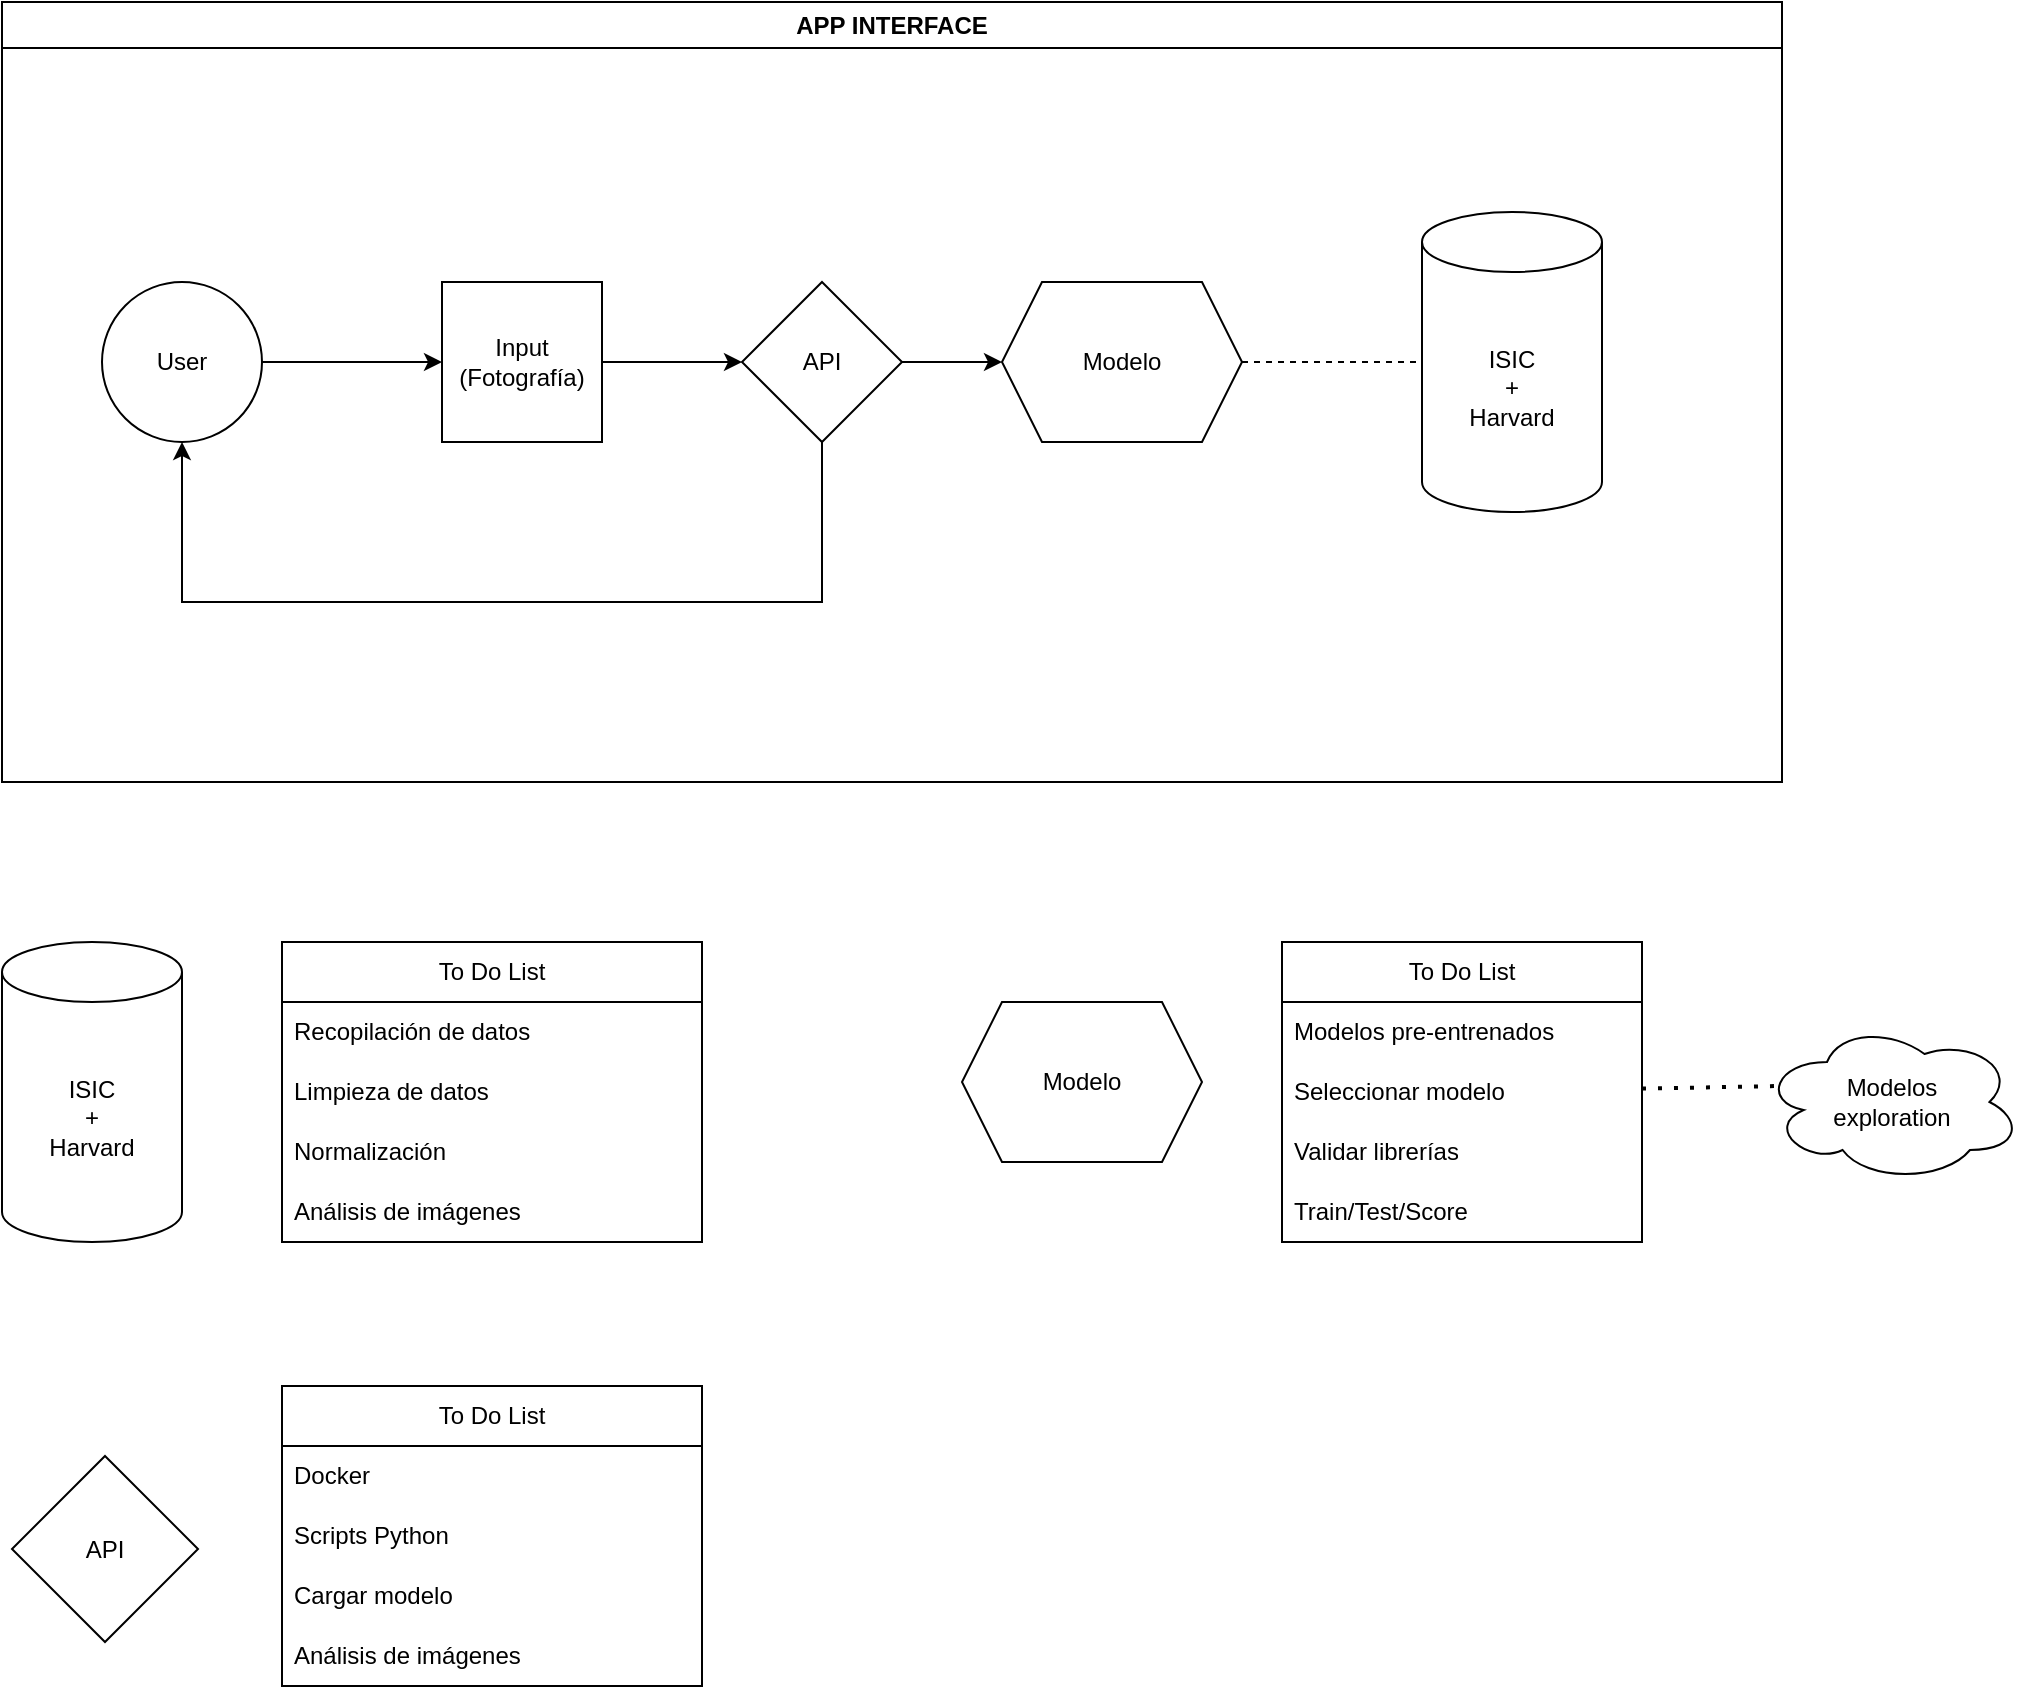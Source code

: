 <mxfile version="25.0.3">
  <diagram name="Página-1" id="kOcMI8-Fo4ylRm-2LRCN">
    <mxGraphModel dx="1302" dy="675" grid="1" gridSize="10" guides="1" tooltips="1" connect="1" arrows="1" fold="1" page="1" pageScale="1" pageWidth="1169" pageHeight="1654" math="0" shadow="0">
      <root>
        <mxCell id="0" />
        <mxCell id="1" parent="0" />
        <mxCell id="aMf8dFrQwE9VW0ghKY-0-3" value="User" style="ellipse;whiteSpace=wrap;html=1;aspect=fixed;" vertex="1" parent="1">
          <mxGeometry x="80" y="160" width="80" height="80" as="geometry" />
        </mxCell>
        <mxCell id="aMf8dFrQwE9VW0ghKY-0-4" value="Input&lt;div&gt;(Fotografía)&lt;/div&gt;" style="whiteSpace=wrap;html=1;aspect=fixed;" vertex="1" parent="1">
          <mxGeometry x="250" y="160" width="80" height="80" as="geometry" />
        </mxCell>
        <mxCell id="aMf8dFrQwE9VW0ghKY-0-12" value="" style="edgeStyle=orthogonalEdgeStyle;rounded=0;orthogonalLoop=1;jettySize=auto;html=1;" edge="1" parent="1" source="aMf8dFrQwE9VW0ghKY-0-5" target="aMf8dFrQwE9VW0ghKY-0-9">
          <mxGeometry relative="1" as="geometry" />
        </mxCell>
        <mxCell id="aMf8dFrQwE9VW0ghKY-0-5" value="API" style="rhombus;whiteSpace=wrap;html=1;" vertex="1" parent="1">
          <mxGeometry x="400" y="160" width="80" height="80" as="geometry" />
        </mxCell>
        <mxCell id="aMf8dFrQwE9VW0ghKY-0-6" value="" style="endArrow=classic;html=1;rounded=0;exitX=1;exitY=0.5;exitDx=0;exitDy=0;entryX=0;entryY=0.5;entryDx=0;entryDy=0;" edge="1" parent="1" source="aMf8dFrQwE9VW0ghKY-0-3" target="aMf8dFrQwE9VW0ghKY-0-4">
          <mxGeometry width="50" height="50" relative="1" as="geometry">
            <mxPoint x="610" y="430" as="sourcePoint" />
            <mxPoint x="660" y="380" as="targetPoint" />
          </mxGeometry>
        </mxCell>
        <mxCell id="aMf8dFrQwE9VW0ghKY-0-7" value="" style="endArrow=classic;html=1;rounded=0;exitX=1;exitY=0.5;exitDx=0;exitDy=0;" edge="1" parent="1" source="aMf8dFrQwE9VW0ghKY-0-4" target="aMf8dFrQwE9VW0ghKY-0-5">
          <mxGeometry width="50" height="50" relative="1" as="geometry">
            <mxPoint x="610" y="430" as="sourcePoint" />
            <mxPoint x="660" y="380" as="targetPoint" />
          </mxGeometry>
        </mxCell>
        <mxCell id="aMf8dFrQwE9VW0ghKY-0-8" value="ISIC&lt;div&gt;+&lt;/div&gt;&lt;div&gt;Harvard&lt;/div&gt;" style="shape=cylinder3;whiteSpace=wrap;html=1;boundedLbl=1;backgroundOutline=1;size=15;" vertex="1" parent="1">
          <mxGeometry x="740" y="125" width="90" height="150" as="geometry" />
        </mxCell>
        <mxCell id="aMf8dFrQwE9VW0ghKY-0-9" value="Modelo" style="shape=hexagon;perimeter=hexagonPerimeter2;whiteSpace=wrap;html=1;fixedSize=1;" vertex="1" parent="1">
          <mxGeometry x="530" y="160" width="120" height="80" as="geometry" />
        </mxCell>
        <mxCell id="aMf8dFrQwE9VW0ghKY-0-11" value="" style="endArrow=classic;html=1;rounded=0;exitX=0.5;exitY=1;exitDx=0;exitDy=0;entryX=0.5;entryY=1;entryDx=0;entryDy=0;" edge="1" parent="1" source="aMf8dFrQwE9VW0ghKY-0-5" target="aMf8dFrQwE9VW0ghKY-0-3">
          <mxGeometry width="50" height="50" relative="1" as="geometry">
            <mxPoint x="610" y="430" as="sourcePoint" />
            <mxPoint x="440" y="360" as="targetPoint" />
            <Array as="points">
              <mxPoint x="440" y="320" />
              <mxPoint x="120" y="320" />
            </Array>
          </mxGeometry>
        </mxCell>
        <mxCell id="aMf8dFrQwE9VW0ghKY-0-13" value="" style="endArrow=none;dashed=1;html=1;rounded=0;exitX=1;exitY=0.5;exitDx=0;exitDy=0;entryX=0;entryY=0.5;entryDx=0;entryDy=0;entryPerimeter=0;" edge="1" parent="1" source="aMf8dFrQwE9VW0ghKY-0-9" target="aMf8dFrQwE9VW0ghKY-0-8">
          <mxGeometry width="50" height="50" relative="1" as="geometry">
            <mxPoint x="610" y="430" as="sourcePoint" />
            <mxPoint x="660" y="380" as="targetPoint" />
          </mxGeometry>
        </mxCell>
        <mxCell id="aMf8dFrQwE9VW0ghKY-0-15" value="APP INTERFACE" style="swimlane;whiteSpace=wrap;html=1;" vertex="1" parent="1">
          <mxGeometry x="30" y="20" width="890" height="390" as="geometry" />
        </mxCell>
        <mxCell id="aMf8dFrQwE9VW0ghKY-0-16" value="ISIC&lt;div&gt;+&lt;/div&gt;&lt;div&gt;Harvard&lt;/div&gt;" style="shape=cylinder3;whiteSpace=wrap;html=1;boundedLbl=1;backgroundOutline=1;size=15;" vertex="1" parent="1">
          <mxGeometry x="30" y="490" width="90" height="150" as="geometry" />
        </mxCell>
        <mxCell id="aMf8dFrQwE9VW0ghKY-0-17" value="To Do List" style="swimlane;fontStyle=0;childLayout=stackLayout;horizontal=1;startSize=30;horizontalStack=0;resizeParent=1;resizeParentMax=0;resizeLast=0;collapsible=1;marginBottom=0;whiteSpace=wrap;html=1;" vertex="1" parent="1">
          <mxGeometry x="170" y="490" width="210" height="150" as="geometry">
            <mxRectangle x="250" y="500" width="60" height="30" as="alternateBounds" />
          </mxGeometry>
        </mxCell>
        <mxCell id="aMf8dFrQwE9VW0ghKY-0-18" value="Recopilación de datos" style="text;strokeColor=none;fillColor=none;align=left;verticalAlign=middle;spacingLeft=4;spacingRight=4;overflow=hidden;points=[[0,0.5],[1,0.5]];portConstraint=eastwest;rotatable=0;whiteSpace=wrap;html=1;" vertex="1" parent="aMf8dFrQwE9VW0ghKY-0-17">
          <mxGeometry y="30" width="210" height="30" as="geometry" />
        </mxCell>
        <mxCell id="aMf8dFrQwE9VW0ghKY-0-19" value="Limpieza de datos" style="text;strokeColor=none;fillColor=none;align=left;verticalAlign=middle;spacingLeft=4;spacingRight=4;overflow=hidden;points=[[0,0.5],[1,0.5]];portConstraint=eastwest;rotatable=0;whiteSpace=wrap;html=1;" vertex="1" parent="aMf8dFrQwE9VW0ghKY-0-17">
          <mxGeometry y="60" width="210" height="30" as="geometry" />
        </mxCell>
        <mxCell id="aMf8dFrQwE9VW0ghKY-0-20" value="Normalización" style="text;strokeColor=none;fillColor=none;align=left;verticalAlign=middle;spacingLeft=4;spacingRight=4;overflow=hidden;points=[[0,0.5],[1,0.5]];portConstraint=eastwest;rotatable=0;whiteSpace=wrap;html=1;" vertex="1" parent="aMf8dFrQwE9VW0ghKY-0-17">
          <mxGeometry y="90" width="210" height="30" as="geometry" />
        </mxCell>
        <mxCell id="aMf8dFrQwE9VW0ghKY-0-21" value="Análisis de imágenes" style="text;strokeColor=none;fillColor=none;align=left;verticalAlign=middle;spacingLeft=4;spacingRight=4;overflow=hidden;points=[[0,0.5],[1,0.5]];portConstraint=eastwest;rotatable=0;whiteSpace=wrap;html=1;" vertex="1" parent="aMf8dFrQwE9VW0ghKY-0-17">
          <mxGeometry y="120" width="210" height="30" as="geometry" />
        </mxCell>
        <mxCell id="aMf8dFrQwE9VW0ghKY-0-22" value="Modelo" style="shape=hexagon;perimeter=hexagonPerimeter2;whiteSpace=wrap;html=1;fixedSize=1;" vertex="1" parent="1">
          <mxGeometry x="510" y="520" width="120" height="80" as="geometry" />
        </mxCell>
        <mxCell id="aMf8dFrQwE9VW0ghKY-0-23" value="To Do List" style="swimlane;fontStyle=0;childLayout=stackLayout;horizontal=1;startSize=30;horizontalStack=0;resizeParent=1;resizeParentMax=0;resizeLast=0;collapsible=1;marginBottom=0;whiteSpace=wrap;html=1;" vertex="1" parent="1">
          <mxGeometry x="670" y="490" width="180" height="150" as="geometry">
            <mxRectangle x="250" y="500" width="60" height="30" as="alternateBounds" />
          </mxGeometry>
        </mxCell>
        <mxCell id="aMf8dFrQwE9VW0ghKY-0-26" value="Modelos pre-entrenados" style="text;strokeColor=none;fillColor=none;align=left;verticalAlign=middle;spacingLeft=4;spacingRight=4;overflow=hidden;points=[[0,0.5],[1,0.5]];portConstraint=eastwest;rotatable=0;whiteSpace=wrap;html=1;" vertex="1" parent="aMf8dFrQwE9VW0ghKY-0-23">
          <mxGeometry y="30" width="180" height="30" as="geometry" />
        </mxCell>
        <mxCell id="aMf8dFrQwE9VW0ghKY-0-24" value="Seleccionar modelo&amp;nbsp;" style="text;strokeColor=none;fillColor=none;align=left;verticalAlign=middle;spacingLeft=4;spacingRight=4;overflow=hidden;points=[[0,0.5],[1,0.5]];portConstraint=eastwest;rotatable=0;whiteSpace=wrap;html=1;" vertex="1" parent="aMf8dFrQwE9VW0ghKY-0-23">
          <mxGeometry y="60" width="180" height="30" as="geometry" />
        </mxCell>
        <mxCell id="aMf8dFrQwE9VW0ghKY-0-25" value="Validar librerías" style="text;strokeColor=none;fillColor=none;align=left;verticalAlign=middle;spacingLeft=4;spacingRight=4;overflow=hidden;points=[[0,0.5],[1,0.5]];portConstraint=eastwest;rotatable=0;whiteSpace=wrap;html=1;" vertex="1" parent="aMf8dFrQwE9VW0ghKY-0-23">
          <mxGeometry y="90" width="180" height="30" as="geometry" />
        </mxCell>
        <mxCell id="aMf8dFrQwE9VW0ghKY-0-27" value="Train/Test/Score" style="text;strokeColor=none;fillColor=none;align=left;verticalAlign=middle;spacingLeft=4;spacingRight=4;overflow=hidden;points=[[0,0.5],[1,0.5]];portConstraint=eastwest;rotatable=0;whiteSpace=wrap;html=1;" vertex="1" parent="aMf8dFrQwE9VW0ghKY-0-23">
          <mxGeometry y="120" width="180" height="30" as="geometry" />
        </mxCell>
        <mxCell id="aMf8dFrQwE9VW0ghKY-0-28" value="Modelos&lt;div&gt;exploration&lt;/div&gt;" style="ellipse;shape=cloud;whiteSpace=wrap;html=1;" vertex="1" parent="1">
          <mxGeometry x="910" y="530" width="130" height="80" as="geometry" />
        </mxCell>
        <mxCell id="aMf8dFrQwE9VW0ghKY-0-29" value="" style="endArrow=none;dashed=1;html=1;dashPattern=1 3;strokeWidth=2;rounded=0;entryX=0.07;entryY=0.4;entryDx=0;entryDy=0;entryPerimeter=0;" edge="1" parent="1" source="aMf8dFrQwE9VW0ghKY-0-24" target="aMf8dFrQwE9VW0ghKY-0-28">
          <mxGeometry width="50" height="50" relative="1" as="geometry">
            <mxPoint x="510" y="440" as="sourcePoint" />
            <mxPoint x="560" y="390" as="targetPoint" />
          </mxGeometry>
        </mxCell>
        <mxCell id="aMf8dFrQwE9VW0ghKY-0-30" value="API" style="rhombus;whiteSpace=wrap;html=1;" vertex="1" parent="1">
          <mxGeometry x="35" y="747" width="93" height="93" as="geometry" />
        </mxCell>
        <mxCell id="aMf8dFrQwE9VW0ghKY-0-31" value="To Do List" style="swimlane;fontStyle=0;childLayout=stackLayout;horizontal=1;startSize=30;horizontalStack=0;resizeParent=1;resizeParentMax=0;resizeLast=0;collapsible=1;marginBottom=0;whiteSpace=wrap;html=1;" vertex="1" parent="1">
          <mxGeometry x="170" y="712" width="210" height="150" as="geometry">
            <mxRectangle x="250" y="500" width="60" height="30" as="alternateBounds" />
          </mxGeometry>
        </mxCell>
        <mxCell id="aMf8dFrQwE9VW0ghKY-0-32" value="Docker" style="text;strokeColor=none;fillColor=none;align=left;verticalAlign=middle;spacingLeft=4;spacingRight=4;overflow=hidden;points=[[0,0.5],[1,0.5]];portConstraint=eastwest;rotatable=0;whiteSpace=wrap;html=1;" vertex="1" parent="aMf8dFrQwE9VW0ghKY-0-31">
          <mxGeometry y="30" width="210" height="30" as="geometry" />
        </mxCell>
        <mxCell id="aMf8dFrQwE9VW0ghKY-0-33" value="Scripts Python" style="text;strokeColor=none;fillColor=none;align=left;verticalAlign=middle;spacingLeft=4;spacingRight=4;overflow=hidden;points=[[0,0.5],[1,0.5]];portConstraint=eastwest;rotatable=0;whiteSpace=wrap;html=1;" vertex="1" parent="aMf8dFrQwE9VW0ghKY-0-31">
          <mxGeometry y="60" width="210" height="30" as="geometry" />
        </mxCell>
        <mxCell id="aMf8dFrQwE9VW0ghKY-0-34" value="Cargar modelo" style="text;strokeColor=none;fillColor=none;align=left;verticalAlign=middle;spacingLeft=4;spacingRight=4;overflow=hidden;points=[[0,0.5],[1,0.5]];portConstraint=eastwest;rotatable=0;whiteSpace=wrap;html=1;" vertex="1" parent="aMf8dFrQwE9VW0ghKY-0-31">
          <mxGeometry y="90" width="210" height="30" as="geometry" />
        </mxCell>
        <mxCell id="aMf8dFrQwE9VW0ghKY-0-35" value="Análisis de imágenes" style="text;strokeColor=none;fillColor=none;align=left;verticalAlign=middle;spacingLeft=4;spacingRight=4;overflow=hidden;points=[[0,0.5],[1,0.5]];portConstraint=eastwest;rotatable=0;whiteSpace=wrap;html=1;" vertex="1" parent="aMf8dFrQwE9VW0ghKY-0-31">
          <mxGeometry y="120" width="210" height="30" as="geometry" />
        </mxCell>
      </root>
    </mxGraphModel>
  </diagram>
</mxfile>
